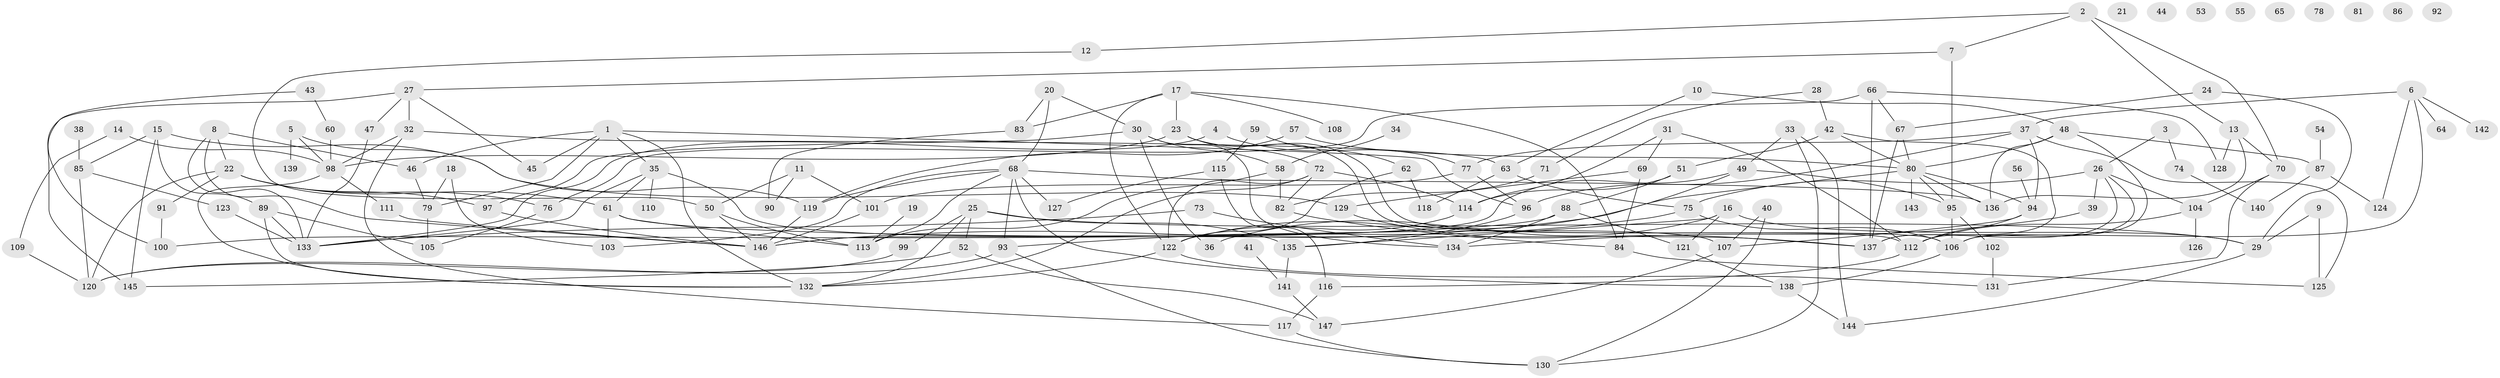 // coarse degree distribution, {7: 0.038834951456310676, 5: 0.1553398058252427, 2: 0.1941747572815534, 8: 0.02912621359223301, 3: 0.1553398058252427, 4: 0.18446601941747573, 6: 0.038834951456310676, 0: 0.08737864077669903, 9: 0.02912621359223301, 1: 0.07766990291262135, 15: 0.009708737864077669}
// Generated by graph-tools (version 1.1) at 2025/41/03/06/25 10:41:24]
// undirected, 147 vertices, 235 edges
graph export_dot {
graph [start="1"]
  node [color=gray90,style=filled];
  1;
  2;
  3;
  4;
  5;
  6;
  7;
  8;
  9;
  10;
  11;
  12;
  13;
  14;
  15;
  16;
  17;
  18;
  19;
  20;
  21;
  22;
  23;
  24;
  25;
  26;
  27;
  28;
  29;
  30;
  31;
  32;
  33;
  34;
  35;
  36;
  37;
  38;
  39;
  40;
  41;
  42;
  43;
  44;
  45;
  46;
  47;
  48;
  49;
  50;
  51;
  52;
  53;
  54;
  55;
  56;
  57;
  58;
  59;
  60;
  61;
  62;
  63;
  64;
  65;
  66;
  67;
  68;
  69;
  70;
  71;
  72;
  73;
  74;
  75;
  76;
  77;
  78;
  79;
  80;
  81;
  82;
  83;
  84;
  85;
  86;
  87;
  88;
  89;
  90;
  91;
  92;
  93;
  94;
  95;
  96;
  97;
  98;
  99;
  100;
  101;
  102;
  103;
  104;
  105;
  106;
  107;
  108;
  109;
  110;
  111;
  112;
  113;
  114;
  115;
  116;
  117;
  118;
  119;
  120;
  121;
  122;
  123;
  124;
  125;
  126;
  127;
  128;
  129;
  130;
  131;
  132;
  133;
  134;
  135;
  136;
  137;
  138;
  139;
  140;
  141;
  142;
  143;
  144;
  145;
  146;
  147;
  1 -- 35;
  1 -- 45;
  1 -- 46;
  1 -- 79;
  1 -- 96;
  1 -- 132;
  2 -- 7;
  2 -- 12;
  2 -- 13;
  2 -- 70;
  3 -- 26;
  3 -- 74;
  4 -- 77;
  4 -- 133;
  5 -- 98;
  5 -- 119;
  5 -- 139;
  6 -- 37;
  6 -- 64;
  6 -- 106;
  6 -- 124;
  6 -- 142;
  7 -- 27;
  7 -- 95;
  8 -- 22;
  8 -- 46;
  8 -- 133;
  8 -- 146;
  9 -- 29;
  9 -- 125;
  10 -- 48;
  10 -- 63;
  11 -- 50;
  11 -- 90;
  11 -- 101;
  12 -- 50;
  13 -- 70;
  13 -- 128;
  13 -- 136;
  14 -- 98;
  14 -- 109;
  15 -- 85;
  15 -- 89;
  15 -- 129;
  15 -- 145;
  16 -- 29;
  16 -- 36;
  16 -- 121;
  16 -- 135;
  17 -- 23;
  17 -- 83;
  17 -- 84;
  17 -- 108;
  17 -- 122;
  18 -- 79;
  18 -- 103;
  19 -- 113;
  20 -- 30;
  20 -- 68;
  20 -- 83;
  22 -- 61;
  22 -- 76;
  22 -- 91;
  22 -- 97;
  22 -- 120;
  23 -- 72;
  23 -- 98;
  23 -- 106;
  23 -- 112;
  24 -- 29;
  24 -- 67;
  25 -- 29;
  25 -- 52;
  25 -- 99;
  25 -- 132;
  25 -- 135;
  26 -- 39;
  26 -- 75;
  26 -- 104;
  26 -- 112;
  26 -- 137;
  27 -- 32;
  27 -- 45;
  27 -- 47;
  27 -- 145;
  28 -- 42;
  28 -- 71;
  29 -- 144;
  30 -- 36;
  30 -- 58;
  30 -- 97;
  30 -- 134;
  31 -- 69;
  31 -- 112;
  31 -- 114;
  32 -- 63;
  32 -- 98;
  32 -- 117;
  33 -- 49;
  33 -- 130;
  33 -- 144;
  34 -- 58;
  35 -- 61;
  35 -- 107;
  35 -- 110;
  35 -- 133;
  37 -- 77;
  37 -- 94;
  37 -- 96;
  37 -- 125;
  38 -- 85;
  39 -- 134;
  40 -- 107;
  40 -- 130;
  41 -- 141;
  42 -- 51;
  42 -- 80;
  42 -- 137;
  43 -- 60;
  43 -- 100;
  46 -- 79;
  47 -- 133;
  48 -- 80;
  48 -- 87;
  48 -- 106;
  48 -- 136;
  49 -- 95;
  49 -- 122;
  49 -- 146;
  50 -- 113;
  50 -- 146;
  51 -- 88;
  51 -- 114;
  52 -- 145;
  52 -- 147;
  54 -- 87;
  56 -- 94;
  57 -- 80;
  57 -- 119;
  58 -- 82;
  58 -- 113;
  59 -- 62;
  59 -- 115;
  60 -- 98;
  61 -- 103;
  61 -- 113;
  61 -- 137;
  62 -- 118;
  62 -- 122;
  63 -- 75;
  63 -- 118;
  66 -- 67;
  66 -- 76;
  66 -- 128;
  66 -- 137;
  67 -- 80;
  67 -- 137;
  68 -- 93;
  68 -- 103;
  68 -- 113;
  68 -- 119;
  68 -- 127;
  68 -- 136;
  68 -- 138;
  69 -- 84;
  69 -- 129;
  70 -- 104;
  70 -- 131;
  71 -- 82;
  72 -- 82;
  72 -- 114;
  72 -- 122;
  72 -- 132;
  73 -- 133;
  73 -- 134;
  74 -- 140;
  75 -- 93;
  75 -- 106;
  76 -- 105;
  77 -- 96;
  77 -- 101;
  79 -- 105;
  80 -- 94;
  80 -- 95;
  80 -- 136;
  80 -- 143;
  80 -- 146;
  82 -- 84;
  83 -- 90;
  84 -- 125;
  85 -- 120;
  85 -- 123;
  87 -- 124;
  87 -- 140;
  88 -- 100;
  88 -- 121;
  88 -- 134;
  89 -- 105;
  89 -- 132;
  89 -- 133;
  91 -- 100;
  93 -- 120;
  93 -- 130;
  94 -- 107;
  94 -- 112;
  95 -- 102;
  95 -- 106;
  96 -- 135;
  97 -- 146;
  98 -- 111;
  98 -- 132;
  99 -- 120;
  101 -- 146;
  102 -- 131;
  104 -- 112;
  104 -- 126;
  106 -- 138;
  107 -- 147;
  109 -- 120;
  111 -- 146;
  112 -- 116;
  114 -- 122;
  115 -- 116;
  115 -- 127;
  116 -- 117;
  117 -- 130;
  119 -- 146;
  121 -- 138;
  122 -- 131;
  122 -- 132;
  123 -- 133;
  129 -- 137;
  135 -- 141;
  138 -- 144;
  141 -- 147;
}
